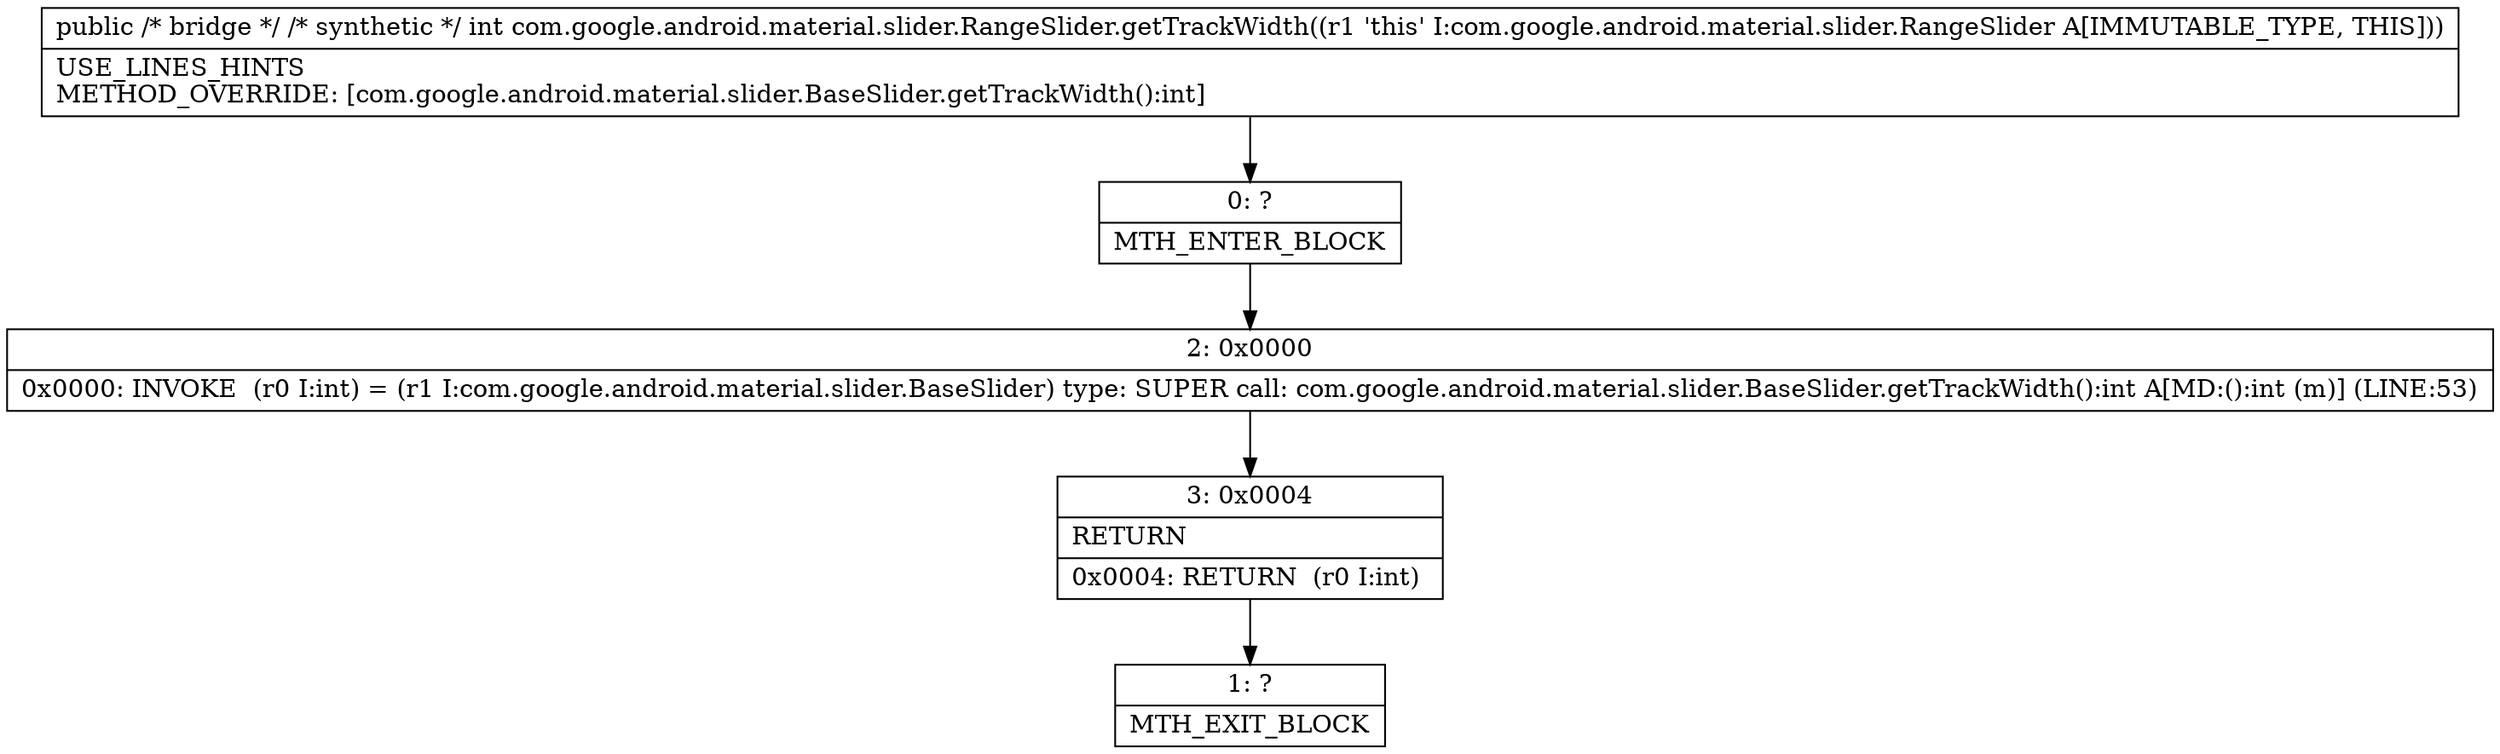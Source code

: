 digraph "CFG forcom.google.android.material.slider.RangeSlider.getTrackWidth()I" {
Node_0 [shape=record,label="{0\:\ ?|MTH_ENTER_BLOCK\l}"];
Node_2 [shape=record,label="{2\:\ 0x0000|0x0000: INVOKE  (r0 I:int) = (r1 I:com.google.android.material.slider.BaseSlider) type: SUPER call: com.google.android.material.slider.BaseSlider.getTrackWidth():int A[MD:():int (m)] (LINE:53)\l}"];
Node_3 [shape=record,label="{3\:\ 0x0004|RETURN\l|0x0004: RETURN  (r0 I:int) \l}"];
Node_1 [shape=record,label="{1\:\ ?|MTH_EXIT_BLOCK\l}"];
MethodNode[shape=record,label="{public \/* bridge *\/ \/* synthetic *\/ int com.google.android.material.slider.RangeSlider.getTrackWidth((r1 'this' I:com.google.android.material.slider.RangeSlider A[IMMUTABLE_TYPE, THIS]))  | USE_LINES_HINTS\lMETHOD_OVERRIDE: [com.google.android.material.slider.BaseSlider.getTrackWidth():int]\l}"];
MethodNode -> Node_0;Node_0 -> Node_2;
Node_2 -> Node_3;
Node_3 -> Node_1;
}

